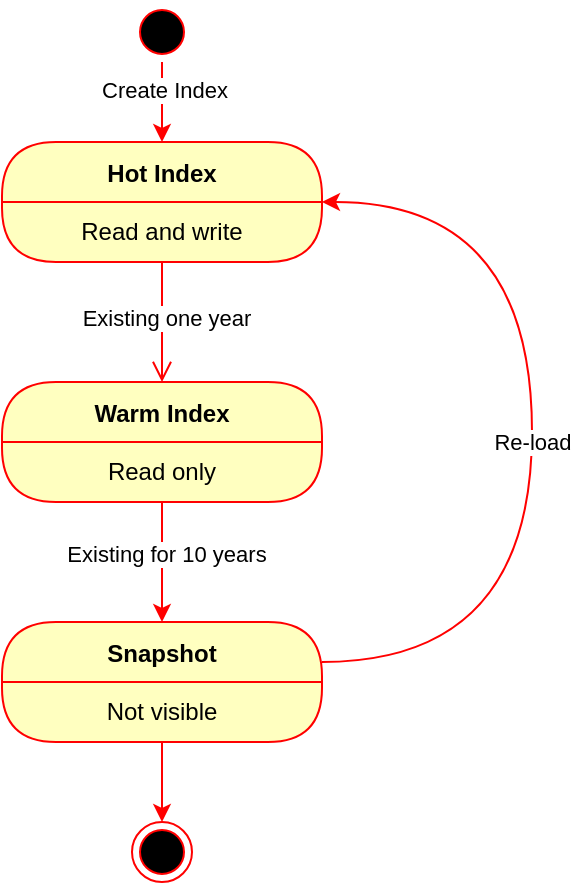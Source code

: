 <mxfile version="18.0.7" type="github">
  <diagram id="FjY-7Ksb2wO4chga19lm" name="Page-1">
    <mxGraphModel dx="1639" dy="882" grid="1" gridSize="10" guides="1" tooltips="1" connect="1" arrows="1" fold="1" page="1" pageScale="1" pageWidth="850" pageHeight="1100" math="0" shadow="0">
      <root>
        <mxCell id="0" />
        <mxCell id="1" parent="0" />
        <mxCell id="ha8XBUzy3CvQ80WleQfs-7" style="edgeStyle=orthogonalEdgeStyle;curved=1;orthogonalLoop=1;jettySize=auto;html=1;entryX=0.5;entryY=0;entryDx=0;entryDy=0;strokeColor=#FF0000;" edge="1" parent="1" source="ha8XBUzy3CvQ80WleQfs-1" target="ha8XBUzy3CvQ80WleQfs-17">
          <mxGeometry relative="1" as="geometry">
            <mxPoint x="275" y="240" as="targetPoint" />
          </mxGeometry>
        </mxCell>
        <mxCell id="ha8XBUzy3CvQ80WleQfs-11" value="Create Index" style="edgeLabel;html=1;align=center;verticalAlign=middle;resizable=0;points=[];" vertex="1" connectable="0" parent="ha8XBUzy3CvQ80WleQfs-7">
          <mxGeometry x="-0.32" y="1" relative="1" as="geometry">
            <mxPoint as="offset" />
          </mxGeometry>
        </mxCell>
        <mxCell id="ha8XBUzy3CvQ80WleQfs-1" value="" style="ellipse;html=1;shape=startState;fillColor=#000000;strokeColor=#ff0000;" vertex="1" parent="1">
          <mxGeometry x="260" y="160" width="30" height="30" as="geometry" />
        </mxCell>
        <mxCell id="ha8XBUzy3CvQ80WleQfs-3" value="" style="ellipse;html=1;shape=endState;fillColor=#000000;strokeColor=#ff0000;" vertex="1" parent="1">
          <mxGeometry x="260" y="570" width="30" height="30" as="geometry" />
        </mxCell>
        <mxCell id="ha8XBUzy3CvQ80WleQfs-6" value="" style="edgeStyle=orthogonalEdgeStyle;html=1;verticalAlign=bottom;endArrow=open;endSize=8;strokeColor=#ff0000;rounded=0;entryX=0.5;entryY=0;entryDx=0;entryDy=0;exitX=0.5;exitY=1;exitDx=0;exitDy=0;" edge="1" source="ha8XBUzy3CvQ80WleQfs-18" parent="1" target="ha8XBUzy3CvQ80WleQfs-8">
          <mxGeometry relative="1" as="geometry">
            <mxPoint x="275" y="380" as="targetPoint" />
            <mxPoint x="275" y="300" as="sourcePoint" />
          </mxGeometry>
        </mxCell>
        <mxCell id="ha8XBUzy3CvQ80WleQfs-12" value="Existing one year" style="edgeLabel;html=1;align=center;verticalAlign=middle;resizable=0;points=[];" vertex="1" connectable="0" parent="ha8XBUzy3CvQ80WleQfs-6">
          <mxGeometry x="-0.067" y="2" relative="1" as="geometry">
            <mxPoint as="offset" />
          </mxGeometry>
        </mxCell>
        <mxCell id="ha8XBUzy3CvQ80WleQfs-8" value="Warm Index" style="swimlane;fontStyle=1;align=center;verticalAlign=middle;childLayout=stackLayout;horizontal=1;startSize=30;horizontalStack=0;resizeParent=0;resizeLast=1;container=0;fontColor=#000000;collapsible=0;rounded=1;arcSize=30;strokeColor=#ff0000;fillColor=#ffffc0;swimlaneFillColor=#ffffc0;dropTarget=0;" vertex="1" parent="1">
          <mxGeometry x="195" y="350" width="160" height="60" as="geometry" />
        </mxCell>
        <mxCell id="ha8XBUzy3CvQ80WleQfs-9" value="Read only" style="text;html=1;strokeColor=none;fillColor=none;align=center;verticalAlign=middle;spacingLeft=4;spacingRight=4;whiteSpace=wrap;overflow=hidden;rotatable=0;fontColor=#000000;" vertex="1" parent="ha8XBUzy3CvQ80WleQfs-8">
          <mxGeometry y="30" width="160" height="30" as="geometry" />
        </mxCell>
        <mxCell id="ha8XBUzy3CvQ80WleQfs-10" style="edgeStyle=orthogonalEdgeStyle;curved=1;orthogonalLoop=1;jettySize=auto;html=1;strokeColor=#FF0000;entryX=0.5;entryY=0;entryDx=0;entryDy=0;" edge="1" parent="1" source="ha8XBUzy3CvQ80WleQfs-9" target="ha8XBUzy3CvQ80WleQfs-14">
          <mxGeometry relative="1" as="geometry">
            <mxPoint x="275" y="430" as="targetPoint" />
          </mxGeometry>
        </mxCell>
        <mxCell id="ha8XBUzy3CvQ80WleQfs-16" value="Existing for 10 years" style="edgeLabel;html=1;align=center;verticalAlign=middle;resizable=0;points=[];" vertex="1" connectable="0" parent="ha8XBUzy3CvQ80WleQfs-10">
          <mxGeometry x="-0.133" y="2" relative="1" as="geometry">
            <mxPoint as="offset" />
          </mxGeometry>
        </mxCell>
        <mxCell id="ha8XBUzy3CvQ80WleQfs-20" style="edgeStyle=orthogonalEdgeStyle;curved=1;orthogonalLoop=1;jettySize=auto;html=1;entryX=1;entryY=0;entryDx=0;entryDy=0;strokeColor=#FF0000;" edge="1" parent="1" source="ha8XBUzy3CvQ80WleQfs-14" target="ha8XBUzy3CvQ80WleQfs-18">
          <mxGeometry relative="1" as="geometry">
            <Array as="points">
              <mxPoint x="460" y="490" />
              <mxPoint x="460" y="260" />
            </Array>
          </mxGeometry>
        </mxCell>
        <mxCell id="ha8XBUzy3CvQ80WleQfs-21" value="Re-load" style="edgeLabel;html=1;align=center;verticalAlign=middle;resizable=0;points=[];" vertex="1" connectable="0" parent="ha8XBUzy3CvQ80WleQfs-20">
          <mxGeometry x="0.245" y="8" relative="1" as="geometry">
            <mxPoint x="8" y="59" as="offset" />
          </mxGeometry>
        </mxCell>
        <mxCell id="ha8XBUzy3CvQ80WleQfs-14" value="Snapshot" style="swimlane;fontStyle=1;align=center;verticalAlign=middle;childLayout=stackLayout;horizontal=1;startSize=30;horizontalStack=0;resizeParent=0;resizeLast=1;container=0;fontColor=#000000;collapsible=0;rounded=1;arcSize=30;strokeColor=#ff0000;fillColor=#ffffc0;swimlaneFillColor=#ffffc0;dropTarget=0;" vertex="1" parent="1">
          <mxGeometry x="195" y="470" width="160" height="60" as="geometry" />
        </mxCell>
        <mxCell id="ha8XBUzy3CvQ80WleQfs-15" value="Not visible" style="text;html=1;strokeColor=none;fillColor=none;align=center;verticalAlign=middle;spacingLeft=4;spacingRight=4;whiteSpace=wrap;overflow=hidden;rotatable=0;fontColor=#000000;" vertex="1" parent="ha8XBUzy3CvQ80WleQfs-14">
          <mxGeometry y="30" width="160" height="30" as="geometry" />
        </mxCell>
        <mxCell id="ha8XBUzy3CvQ80WleQfs-17" value="Hot Index" style="swimlane;fontStyle=1;align=center;verticalAlign=middle;childLayout=stackLayout;horizontal=1;startSize=30;horizontalStack=0;resizeParent=0;resizeLast=1;container=0;fontColor=#000000;collapsible=0;rounded=1;arcSize=30;strokeColor=#ff0000;fillColor=#ffffc0;swimlaneFillColor=#ffffc0;dropTarget=0;" vertex="1" parent="1">
          <mxGeometry x="195" y="230" width="160" height="60" as="geometry" />
        </mxCell>
        <mxCell id="ha8XBUzy3CvQ80WleQfs-18" value="Read and write" style="text;html=1;strokeColor=none;fillColor=none;align=center;verticalAlign=middle;spacingLeft=4;spacingRight=4;whiteSpace=wrap;overflow=hidden;rotatable=0;fontColor=#000000;" vertex="1" parent="ha8XBUzy3CvQ80WleQfs-17">
          <mxGeometry y="30" width="160" height="30" as="geometry" />
        </mxCell>
        <mxCell id="ha8XBUzy3CvQ80WleQfs-19" style="edgeStyle=orthogonalEdgeStyle;curved=1;orthogonalLoop=1;jettySize=auto;html=1;entryX=0.5;entryY=0;entryDx=0;entryDy=0;strokeColor=#FF0000;" edge="1" parent="1" source="ha8XBUzy3CvQ80WleQfs-15" target="ha8XBUzy3CvQ80WleQfs-3">
          <mxGeometry relative="1" as="geometry" />
        </mxCell>
      </root>
    </mxGraphModel>
  </diagram>
</mxfile>
